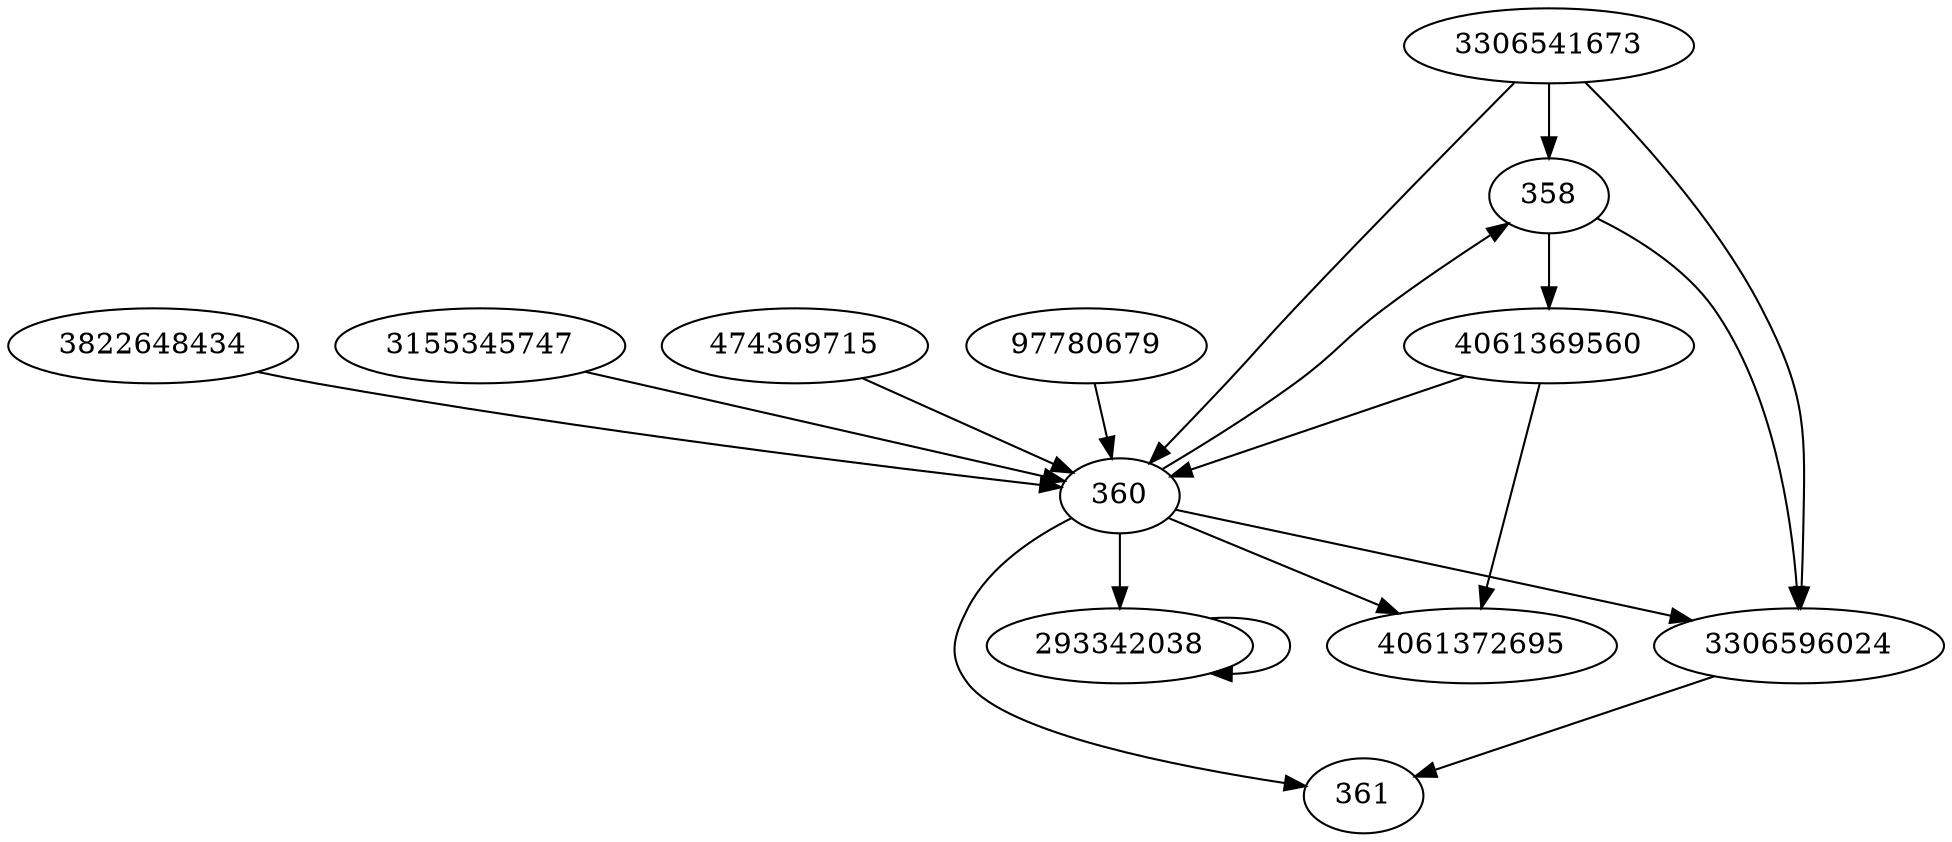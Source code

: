 digraph  {
358;
97780679;
360;
3306541673;
361;
3822648434;
3155345747;
474369715;
293342038;
4061372695;
3306596024;
4061369560;
358 -> 3306596024;
358 -> 4061369560;
97780679 -> 360;
360 -> 3306596024;
360 -> 358;
360 -> 293342038;
360 -> 361;
360 -> 4061372695;
3306541673 -> 3306596024;
3306541673 -> 358;
3306541673 -> 360;
3822648434 -> 360;
3155345747 -> 360;
474369715 -> 360;
293342038 -> 293342038;
3306596024 -> 361;
4061369560 -> 360;
4061369560 -> 4061372695;
}
